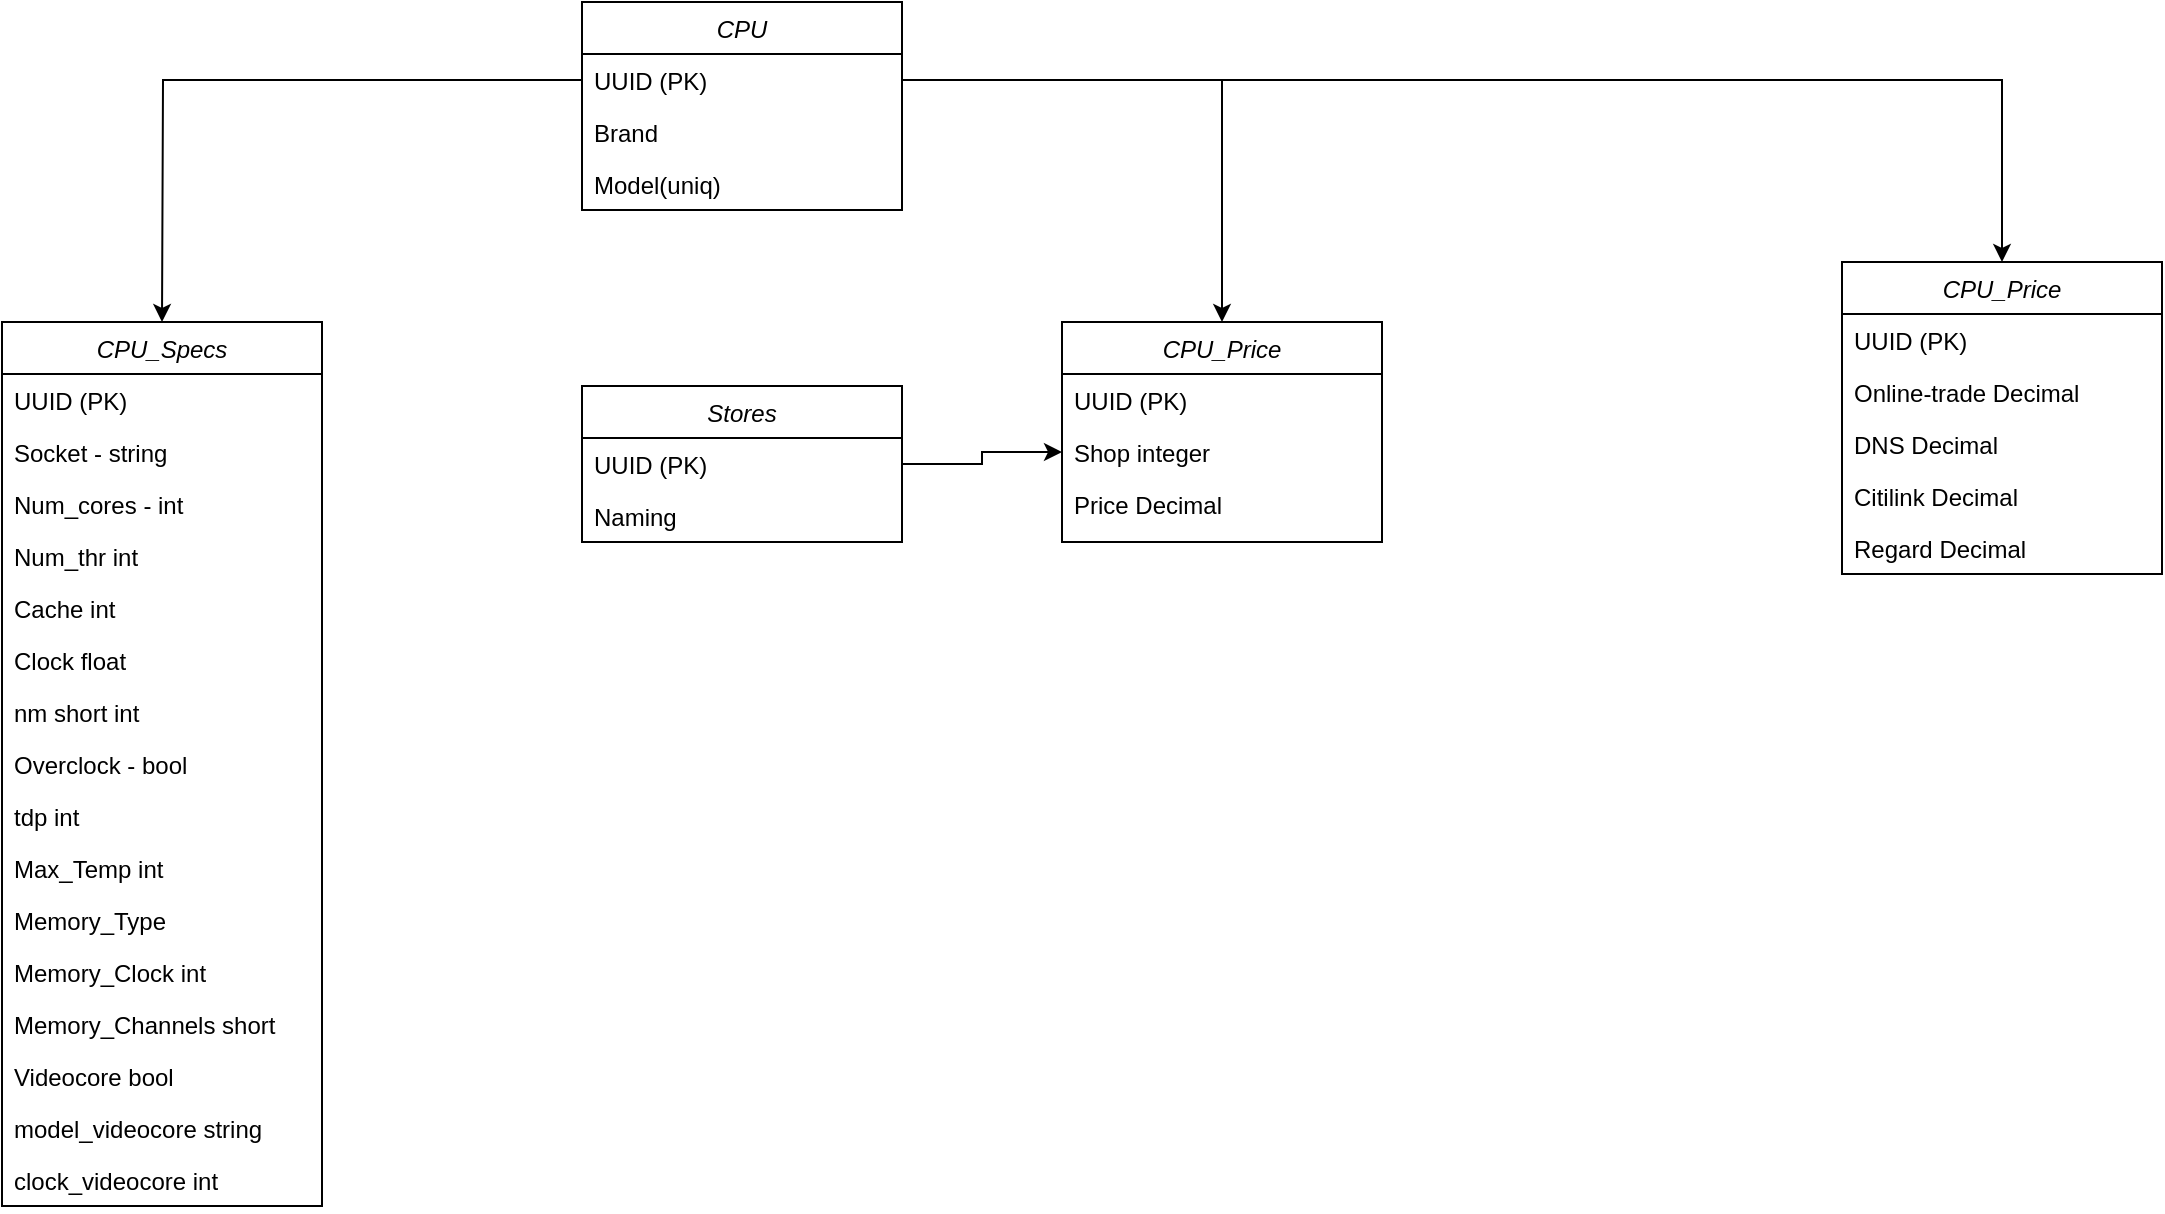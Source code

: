 <mxfile version="20.8.19" type="github">
  <diagram id="C5RBs43oDa-KdzZeNtuy" name="Page-1">
    <mxGraphModel dx="1372" dy="672" grid="1" gridSize="10" guides="1" tooltips="1" connect="1" arrows="1" fold="1" page="1" pageScale="1" pageWidth="827" pageHeight="1169" math="0" shadow="0">
      <root>
        <mxCell id="WIyWlLk6GJQsqaUBKTNV-0" />
        <mxCell id="WIyWlLk6GJQsqaUBKTNV-1" parent="WIyWlLk6GJQsqaUBKTNV-0" />
        <mxCell id="zkfFHV4jXpPFQw0GAbJ--0" value="CPU" style="swimlane;fontStyle=2;align=center;verticalAlign=top;childLayout=stackLayout;horizontal=1;startSize=26;horizontalStack=0;resizeParent=1;resizeLast=0;collapsible=1;marginBottom=0;rounded=0;shadow=0;strokeWidth=1;" parent="WIyWlLk6GJQsqaUBKTNV-1" vertex="1">
          <mxGeometry x="400" y="30" width="160" height="104" as="geometry">
            <mxRectangle x="230" y="140" width="160" height="26" as="alternateBounds" />
          </mxGeometry>
        </mxCell>
        <mxCell id="tO5rGSeoXVKtlffqZG7s-0" style="edgeStyle=orthogonalEdgeStyle;rounded=0;orthogonalLoop=1;jettySize=auto;html=1;" edge="1" parent="zkfFHV4jXpPFQw0GAbJ--0" source="zkfFHV4jXpPFQw0GAbJ--1">
          <mxGeometry relative="1" as="geometry">
            <mxPoint x="-210" y="160" as="targetPoint" />
          </mxGeometry>
        </mxCell>
        <mxCell id="zkfFHV4jXpPFQw0GAbJ--1" value="UUID (PK)" style="text;align=left;verticalAlign=top;spacingLeft=4;spacingRight=4;overflow=hidden;rotatable=0;points=[[0,0.5],[1,0.5]];portConstraint=eastwest;" parent="zkfFHV4jXpPFQw0GAbJ--0" vertex="1">
          <mxGeometry y="26" width="160" height="26" as="geometry" />
        </mxCell>
        <mxCell id="zkfFHV4jXpPFQw0GAbJ--2" value="Brand" style="text;align=left;verticalAlign=top;spacingLeft=4;spacingRight=4;overflow=hidden;rotatable=0;points=[[0,0.5],[1,0.5]];portConstraint=eastwest;rounded=0;shadow=0;html=0;" parent="zkfFHV4jXpPFQw0GAbJ--0" vertex="1">
          <mxGeometry y="52" width="160" height="26" as="geometry" />
        </mxCell>
        <mxCell id="zkfFHV4jXpPFQw0GAbJ--3" value="Model(uniq)" style="text;align=left;verticalAlign=top;spacingLeft=4;spacingRight=4;overflow=hidden;rotatable=0;points=[[0,0.5],[1,0.5]];portConstraint=eastwest;rounded=0;shadow=0;html=0;" parent="zkfFHV4jXpPFQw0GAbJ--0" vertex="1">
          <mxGeometry y="78" width="160" height="26" as="geometry" />
        </mxCell>
        <mxCell id="tO5rGSeoXVKtlffqZG7s-1" value="CPU_Specs" style="swimlane;fontStyle=2;align=center;verticalAlign=top;childLayout=stackLayout;horizontal=1;startSize=26;horizontalStack=0;resizeParent=1;resizeLast=0;collapsible=1;marginBottom=0;rounded=0;shadow=0;strokeWidth=1;" vertex="1" parent="WIyWlLk6GJQsqaUBKTNV-1">
          <mxGeometry x="110" y="190" width="160" height="442" as="geometry">
            <mxRectangle x="230" y="140" width="160" height="26" as="alternateBounds" />
          </mxGeometry>
        </mxCell>
        <mxCell id="tO5rGSeoXVKtlffqZG7s-3" value="UUID (PK)" style="text;align=left;verticalAlign=top;spacingLeft=4;spacingRight=4;overflow=hidden;rotatable=0;points=[[0,0.5],[1,0.5]];portConstraint=eastwest;" vertex="1" parent="tO5rGSeoXVKtlffqZG7s-1">
          <mxGeometry y="26" width="160" height="26" as="geometry" />
        </mxCell>
        <mxCell id="tO5rGSeoXVKtlffqZG7s-4" value="Socket - string" style="text;align=left;verticalAlign=top;spacingLeft=4;spacingRight=4;overflow=hidden;rotatable=0;points=[[0,0.5],[1,0.5]];portConstraint=eastwest;rounded=0;shadow=0;html=0;" vertex="1" parent="tO5rGSeoXVKtlffqZG7s-1">
          <mxGeometry y="52" width="160" height="26" as="geometry" />
        </mxCell>
        <mxCell id="tO5rGSeoXVKtlffqZG7s-10" value="Num_cores - int" style="text;align=left;verticalAlign=top;spacingLeft=4;spacingRight=4;overflow=hidden;rotatable=0;points=[[0,0.5],[1,0.5]];portConstraint=eastwest;rounded=0;shadow=0;html=0;" vertex="1" parent="tO5rGSeoXVKtlffqZG7s-1">
          <mxGeometry y="78" width="160" height="26" as="geometry" />
        </mxCell>
        <mxCell id="tO5rGSeoXVKtlffqZG7s-14" value="Num_thr int" style="text;align=left;verticalAlign=top;spacingLeft=4;spacingRight=4;overflow=hidden;rotatable=0;points=[[0,0.5],[1,0.5]];portConstraint=eastwest;rounded=0;shadow=0;html=0;" vertex="1" parent="tO5rGSeoXVKtlffqZG7s-1">
          <mxGeometry y="104" width="160" height="26" as="geometry" />
        </mxCell>
        <mxCell id="tO5rGSeoXVKtlffqZG7s-13" value="Cache int" style="text;align=left;verticalAlign=top;spacingLeft=4;spacingRight=4;overflow=hidden;rotatable=0;points=[[0,0.5],[1,0.5]];portConstraint=eastwest;rounded=0;shadow=0;html=0;" vertex="1" parent="tO5rGSeoXVKtlffqZG7s-1">
          <mxGeometry y="130" width="160" height="26" as="geometry" />
        </mxCell>
        <mxCell id="tO5rGSeoXVKtlffqZG7s-12" value="Clock float" style="text;align=left;verticalAlign=top;spacingLeft=4;spacingRight=4;overflow=hidden;rotatable=0;points=[[0,0.5],[1,0.5]];portConstraint=eastwest;rounded=0;shadow=0;html=0;" vertex="1" parent="tO5rGSeoXVKtlffqZG7s-1">
          <mxGeometry y="156" width="160" height="26" as="geometry" />
        </mxCell>
        <mxCell id="tO5rGSeoXVKtlffqZG7s-11" value="nm short int" style="text;align=left;verticalAlign=top;spacingLeft=4;spacingRight=4;overflow=hidden;rotatable=0;points=[[0,0.5],[1,0.5]];portConstraint=eastwest;rounded=0;shadow=0;html=0;" vertex="1" parent="tO5rGSeoXVKtlffqZG7s-1">
          <mxGeometry y="182" width="160" height="26" as="geometry" />
        </mxCell>
        <mxCell id="tO5rGSeoXVKtlffqZG7s-15" value="Overclock - bool" style="text;align=left;verticalAlign=top;spacingLeft=4;spacingRight=4;overflow=hidden;rotatable=0;points=[[0,0.5],[1,0.5]];portConstraint=eastwest;rounded=0;shadow=0;html=0;" vertex="1" parent="tO5rGSeoXVKtlffqZG7s-1">
          <mxGeometry y="208" width="160" height="26" as="geometry" />
        </mxCell>
        <mxCell id="tO5rGSeoXVKtlffqZG7s-18" value="tdp int" style="text;align=left;verticalAlign=top;spacingLeft=4;spacingRight=4;overflow=hidden;rotatable=0;points=[[0,0.5],[1,0.5]];portConstraint=eastwest;rounded=0;shadow=0;html=0;" vertex="1" parent="tO5rGSeoXVKtlffqZG7s-1">
          <mxGeometry y="234" width="160" height="26" as="geometry" />
        </mxCell>
        <mxCell id="tO5rGSeoXVKtlffqZG7s-17" value="Max_Temp int" style="text;align=left;verticalAlign=top;spacingLeft=4;spacingRight=4;overflow=hidden;rotatable=0;points=[[0,0.5],[1,0.5]];portConstraint=eastwest;rounded=0;shadow=0;html=0;" vertex="1" parent="tO5rGSeoXVKtlffqZG7s-1">
          <mxGeometry y="260" width="160" height="26" as="geometry" />
        </mxCell>
        <mxCell id="tO5rGSeoXVKtlffqZG7s-16" value="Memory_Type " style="text;align=left;verticalAlign=top;spacingLeft=4;spacingRight=4;overflow=hidden;rotatable=0;points=[[0,0.5],[1,0.5]];portConstraint=eastwest;rounded=0;shadow=0;html=0;" vertex="1" parent="tO5rGSeoXVKtlffqZG7s-1">
          <mxGeometry y="286" width="160" height="26" as="geometry" />
        </mxCell>
        <mxCell id="tO5rGSeoXVKtlffqZG7s-9" value="Memory_Clock int" style="text;align=left;verticalAlign=top;spacingLeft=4;spacingRight=4;overflow=hidden;rotatable=0;points=[[0,0.5],[1,0.5]];portConstraint=eastwest;rounded=0;shadow=0;html=0;" vertex="1" parent="tO5rGSeoXVKtlffqZG7s-1">
          <mxGeometry y="312" width="160" height="26" as="geometry" />
        </mxCell>
        <mxCell id="tO5rGSeoXVKtlffqZG7s-8" value="Memory_Channels short" style="text;align=left;verticalAlign=top;spacingLeft=4;spacingRight=4;overflow=hidden;rotatable=0;points=[[0,0.5],[1,0.5]];portConstraint=eastwest;rounded=0;shadow=0;html=0;" vertex="1" parent="tO5rGSeoXVKtlffqZG7s-1">
          <mxGeometry y="338" width="160" height="26" as="geometry" />
        </mxCell>
        <mxCell id="tO5rGSeoXVKtlffqZG7s-7" value="Videocore bool" style="text;align=left;verticalAlign=top;spacingLeft=4;spacingRight=4;overflow=hidden;rotatable=0;points=[[0,0.5],[1,0.5]];portConstraint=eastwest;rounded=0;shadow=0;html=0;" vertex="1" parent="tO5rGSeoXVKtlffqZG7s-1">
          <mxGeometry y="364" width="160" height="26" as="geometry" />
        </mxCell>
        <mxCell id="tO5rGSeoXVKtlffqZG7s-19" value="model_videocore string" style="text;align=left;verticalAlign=top;spacingLeft=4;spacingRight=4;overflow=hidden;rotatable=0;points=[[0,0.5],[1,0.5]];portConstraint=eastwest;rounded=0;shadow=0;html=0;" vertex="1" parent="tO5rGSeoXVKtlffqZG7s-1">
          <mxGeometry y="390" width="160" height="26" as="geometry" />
        </mxCell>
        <mxCell id="tO5rGSeoXVKtlffqZG7s-5" value="clock_videocore int" style="text;align=left;verticalAlign=top;spacingLeft=4;spacingRight=4;overflow=hidden;rotatable=0;points=[[0,0.5],[1,0.5]];portConstraint=eastwest;rounded=0;shadow=0;html=0;" vertex="1" parent="tO5rGSeoXVKtlffqZG7s-1">
          <mxGeometry y="416" width="160" height="26" as="geometry" />
        </mxCell>
        <mxCell id="tO5rGSeoXVKtlffqZG7s-21" value="CPU_Price" style="swimlane;fontStyle=2;align=center;verticalAlign=top;childLayout=stackLayout;horizontal=1;startSize=26;horizontalStack=0;resizeParent=1;resizeLast=0;collapsible=1;marginBottom=0;rounded=0;shadow=0;strokeWidth=1;" vertex="1" parent="WIyWlLk6GJQsqaUBKTNV-1">
          <mxGeometry x="1030" y="160" width="160" height="156" as="geometry">
            <mxRectangle x="230" y="140" width="160" height="26" as="alternateBounds" />
          </mxGeometry>
        </mxCell>
        <mxCell id="tO5rGSeoXVKtlffqZG7s-22" value="UUID (PK)" style="text;align=left;verticalAlign=top;spacingLeft=4;spacingRight=4;overflow=hidden;rotatable=0;points=[[0,0.5],[1,0.5]];portConstraint=eastwest;" vertex="1" parent="tO5rGSeoXVKtlffqZG7s-21">
          <mxGeometry y="26" width="160" height="26" as="geometry" />
        </mxCell>
        <mxCell id="tO5rGSeoXVKtlffqZG7s-30" value="Online-trade Decimal" style="text;align=left;verticalAlign=top;spacingLeft=4;spacingRight=4;overflow=hidden;rotatable=0;points=[[0,0.5],[1,0.5]];portConstraint=eastwest;rounded=0;shadow=0;html=0;" vertex="1" parent="tO5rGSeoXVKtlffqZG7s-21">
          <mxGeometry y="52" width="160" height="26" as="geometry" />
        </mxCell>
        <mxCell id="tO5rGSeoXVKtlffqZG7s-32" value="DNS Decimal" style="text;align=left;verticalAlign=top;spacingLeft=4;spacingRight=4;overflow=hidden;rotatable=0;points=[[0,0.5],[1,0.5]];portConstraint=eastwest;rounded=0;shadow=0;html=0;" vertex="1" parent="tO5rGSeoXVKtlffqZG7s-21">
          <mxGeometry y="78" width="160" height="26" as="geometry" />
        </mxCell>
        <mxCell id="tO5rGSeoXVKtlffqZG7s-35" value="Citilink Decimal" style="text;align=left;verticalAlign=top;spacingLeft=4;spacingRight=4;overflow=hidden;rotatable=0;points=[[0,0.5],[1,0.5]];portConstraint=eastwest;rounded=0;shadow=0;html=0;" vertex="1" parent="tO5rGSeoXVKtlffqZG7s-21">
          <mxGeometry y="104" width="160" height="26" as="geometry" />
        </mxCell>
        <mxCell id="tO5rGSeoXVKtlffqZG7s-36" value="Regard Decimal" style="text;align=left;verticalAlign=top;spacingLeft=4;spacingRight=4;overflow=hidden;rotatable=0;points=[[0,0.5],[1,0.5]];portConstraint=eastwest;rounded=0;shadow=0;html=0;" vertex="1" parent="tO5rGSeoXVKtlffqZG7s-21">
          <mxGeometry y="130" width="160" height="26" as="geometry" />
        </mxCell>
        <mxCell id="tO5rGSeoXVKtlffqZG7s-20" style="edgeStyle=orthogonalEdgeStyle;rounded=0;orthogonalLoop=1;jettySize=auto;html=1;entryX=0.5;entryY=0;entryDx=0;entryDy=0;" edge="1" parent="WIyWlLk6GJQsqaUBKTNV-1" source="zkfFHV4jXpPFQw0GAbJ--1" target="tO5rGSeoXVKtlffqZG7s-21">
          <mxGeometry relative="1" as="geometry">
            <mxPoint x="730" y="180" as="targetPoint" />
            <Array as="points">
              <mxPoint x="1110" y="69" />
            </Array>
          </mxGeometry>
        </mxCell>
        <mxCell id="tO5rGSeoXVKtlffqZG7s-38" value="CPU_Price" style="swimlane;fontStyle=2;align=center;verticalAlign=top;childLayout=stackLayout;horizontal=1;startSize=26;horizontalStack=0;resizeParent=1;resizeLast=0;collapsible=1;marginBottom=0;rounded=0;shadow=0;strokeWidth=1;" vertex="1" parent="WIyWlLk6GJQsqaUBKTNV-1">
          <mxGeometry x="640" y="190" width="160" height="110" as="geometry">
            <mxRectangle x="230" y="140" width="160" height="26" as="alternateBounds" />
          </mxGeometry>
        </mxCell>
        <mxCell id="tO5rGSeoXVKtlffqZG7s-39" value="UUID (PK)" style="text;align=left;verticalAlign=top;spacingLeft=4;spacingRight=4;overflow=hidden;rotatable=0;points=[[0,0.5],[1,0.5]];portConstraint=eastwest;" vertex="1" parent="tO5rGSeoXVKtlffqZG7s-38">
          <mxGeometry y="26" width="160" height="26" as="geometry" />
        </mxCell>
        <mxCell id="tO5rGSeoXVKtlffqZG7s-41" value="Shop integer" style="text;align=left;verticalAlign=top;spacingLeft=4;spacingRight=4;overflow=hidden;rotatable=0;points=[[0,0.5],[1,0.5]];portConstraint=eastwest;rounded=0;shadow=0;html=0;" vertex="1" parent="tO5rGSeoXVKtlffqZG7s-38">
          <mxGeometry y="52" width="160" height="26" as="geometry" />
        </mxCell>
        <mxCell id="tO5rGSeoXVKtlffqZG7s-43" value="Price Decimal" style="text;align=left;verticalAlign=top;spacingLeft=4;spacingRight=4;overflow=hidden;rotatable=0;points=[[0,0.5],[1,0.5]];portConstraint=eastwest;rounded=0;shadow=0;html=0;" vertex="1" parent="tO5rGSeoXVKtlffqZG7s-38">
          <mxGeometry y="78" width="160" height="26" as="geometry" />
        </mxCell>
        <mxCell id="tO5rGSeoXVKtlffqZG7s-44" value="Stores" style="swimlane;fontStyle=2;align=center;verticalAlign=top;childLayout=stackLayout;horizontal=1;startSize=26;horizontalStack=0;resizeParent=1;resizeLast=0;collapsible=1;marginBottom=0;rounded=0;shadow=0;strokeWidth=1;" vertex="1" parent="WIyWlLk6GJQsqaUBKTNV-1">
          <mxGeometry x="400" y="222" width="160" height="78" as="geometry">
            <mxRectangle x="230" y="140" width="160" height="26" as="alternateBounds" />
          </mxGeometry>
        </mxCell>
        <mxCell id="tO5rGSeoXVKtlffqZG7s-45" value="UUID (PK)" style="text;align=left;verticalAlign=top;spacingLeft=4;spacingRight=4;overflow=hidden;rotatable=0;points=[[0,0.5],[1,0.5]];portConstraint=eastwest;" vertex="1" parent="tO5rGSeoXVKtlffqZG7s-44">
          <mxGeometry y="26" width="160" height="26" as="geometry" />
        </mxCell>
        <mxCell id="tO5rGSeoXVKtlffqZG7s-46" value="Naming" style="text;align=left;verticalAlign=top;spacingLeft=4;spacingRight=4;overflow=hidden;rotatable=0;points=[[0,0.5],[1,0.5]];portConstraint=eastwest;rounded=0;shadow=0;html=0;" vertex="1" parent="tO5rGSeoXVKtlffqZG7s-44">
          <mxGeometry y="52" width="160" height="26" as="geometry" />
        </mxCell>
        <mxCell id="tO5rGSeoXVKtlffqZG7s-48" style="edgeStyle=orthogonalEdgeStyle;rounded=0;orthogonalLoop=1;jettySize=auto;html=1;entryX=0;entryY=0.5;entryDx=0;entryDy=0;" edge="1" parent="WIyWlLk6GJQsqaUBKTNV-1" source="tO5rGSeoXVKtlffqZG7s-45" target="tO5rGSeoXVKtlffqZG7s-41">
          <mxGeometry relative="1" as="geometry" />
        </mxCell>
        <mxCell id="tO5rGSeoXVKtlffqZG7s-49" style="edgeStyle=orthogonalEdgeStyle;rounded=0;orthogonalLoop=1;jettySize=auto;html=1;exitX=1;exitY=0.5;exitDx=0;exitDy=0;entryX=0.5;entryY=0;entryDx=0;entryDy=0;" edge="1" parent="WIyWlLk6GJQsqaUBKTNV-1" source="zkfFHV4jXpPFQw0GAbJ--1" target="tO5rGSeoXVKtlffqZG7s-38">
          <mxGeometry relative="1" as="geometry" />
        </mxCell>
      </root>
    </mxGraphModel>
  </diagram>
</mxfile>
